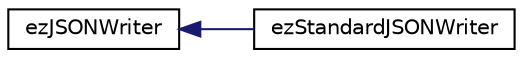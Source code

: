 digraph "Graphical Class Hierarchy"
{
 // LATEX_PDF_SIZE
  edge [fontname="Helvetica",fontsize="10",labelfontname="Helvetica",labelfontsize="10"];
  node [fontname="Helvetica",fontsize="10",shape=record];
  rankdir="LR";
  Node0 [label="ezJSONWriter",height=0.2,width=0.4,color="black", fillcolor="white", style="filled",URL="$d7/d35/classez_j_s_o_n_writer.htm",tooltip="The base class for JSON writers."];
  Node0 -> Node1 [dir="back",color="midnightblue",fontsize="10",style="solid",fontname="Helvetica"];
  Node1 [label="ezStandardJSONWriter",height=0.2,width=0.4,color="black", fillcolor="white", style="filled",URL="$d4/d70/classez_standard_j_s_o_n_writer.htm",tooltip="Implements a standard compliant JSON writer, all numbers are output as double values."];
}
